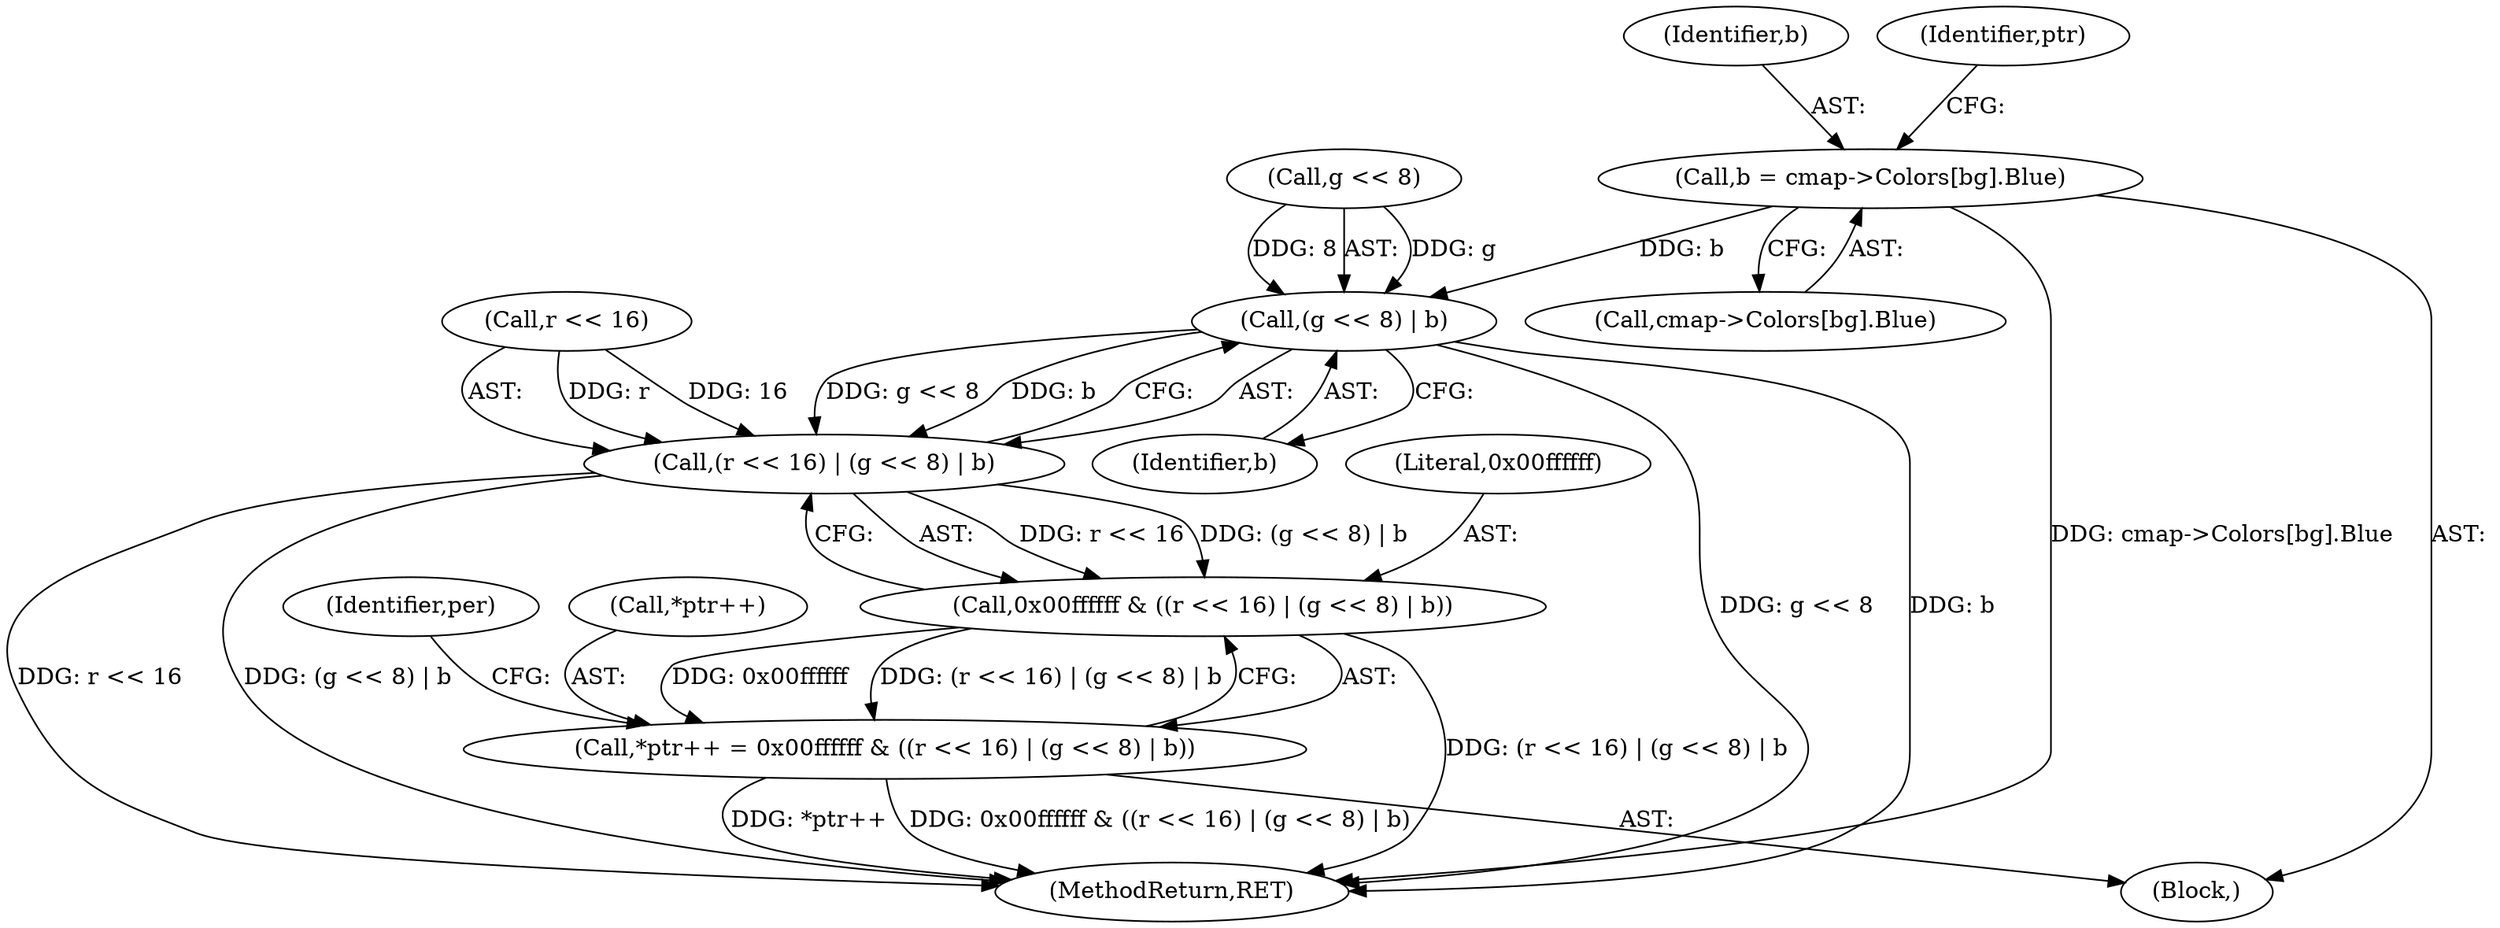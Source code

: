 digraph "0_enlightment_37a96801663b7b4cd3fbe56cc0eb8b6a17e766a8@array" {
"1000586" [label="(Call,b = cmap->Colors[bg].Blue)"];
"1000605" [label="(Call,(g << 8) | b)"];
"1000601" [label="(Call,(r << 16) | (g << 8) | b)"];
"1000599" [label="(Call,0x00ffffff & ((r << 16) | (g << 8) | b))"];
"1000595" [label="(Call,*ptr++ = 0x00ffffff & ((r << 16) | (g << 8) | b))"];
"1000586" [label="(Call,b = cmap->Colors[bg].Blue)"];
"1000609" [label="(Identifier,b)"];
"1000601" [label="(Call,(r << 16) | (g << 8) | b)"];
"1000602" [label="(Call,r << 16)"];
"1000773" [label="(MethodReturn,RET)"];
"1000587" [label="(Identifier,b)"];
"1000598" [label="(Identifier,ptr)"];
"1000599" [label="(Call,0x00ffffff & ((r << 16) | (g << 8) | b))"];
"1000596" [label="(Call,*ptr++)"];
"1000567" [label="(Block,)"];
"1000669" [label="(Identifier,per)"];
"1000588" [label="(Call,cmap->Colors[bg].Blue)"];
"1000605" [label="(Call,(g << 8) | b)"];
"1000600" [label="(Literal,0x00ffffff)"];
"1000595" [label="(Call,*ptr++ = 0x00ffffff & ((r << 16) | (g << 8) | b))"];
"1000606" [label="(Call,g << 8)"];
"1000586" -> "1000567"  [label="AST: "];
"1000586" -> "1000588"  [label="CFG: "];
"1000587" -> "1000586"  [label="AST: "];
"1000588" -> "1000586"  [label="AST: "];
"1000598" -> "1000586"  [label="CFG: "];
"1000586" -> "1000773"  [label="DDG: cmap->Colors[bg].Blue"];
"1000586" -> "1000605"  [label="DDG: b"];
"1000605" -> "1000601"  [label="AST: "];
"1000605" -> "1000609"  [label="CFG: "];
"1000606" -> "1000605"  [label="AST: "];
"1000609" -> "1000605"  [label="AST: "];
"1000601" -> "1000605"  [label="CFG: "];
"1000605" -> "1000773"  [label="DDG: b"];
"1000605" -> "1000773"  [label="DDG: g << 8"];
"1000605" -> "1000601"  [label="DDG: g << 8"];
"1000605" -> "1000601"  [label="DDG: b"];
"1000606" -> "1000605"  [label="DDG: g"];
"1000606" -> "1000605"  [label="DDG: 8"];
"1000601" -> "1000599"  [label="AST: "];
"1000602" -> "1000601"  [label="AST: "];
"1000599" -> "1000601"  [label="CFG: "];
"1000601" -> "1000773"  [label="DDG: r << 16"];
"1000601" -> "1000773"  [label="DDG: (g << 8) | b"];
"1000601" -> "1000599"  [label="DDG: r << 16"];
"1000601" -> "1000599"  [label="DDG: (g << 8) | b"];
"1000602" -> "1000601"  [label="DDG: r"];
"1000602" -> "1000601"  [label="DDG: 16"];
"1000599" -> "1000595"  [label="AST: "];
"1000600" -> "1000599"  [label="AST: "];
"1000595" -> "1000599"  [label="CFG: "];
"1000599" -> "1000773"  [label="DDG: (r << 16) | (g << 8) | b"];
"1000599" -> "1000595"  [label="DDG: 0x00ffffff"];
"1000599" -> "1000595"  [label="DDG: (r << 16) | (g << 8) | b"];
"1000595" -> "1000567"  [label="AST: "];
"1000596" -> "1000595"  [label="AST: "];
"1000669" -> "1000595"  [label="CFG: "];
"1000595" -> "1000773"  [label="DDG: 0x00ffffff & ((r << 16) | (g << 8) | b)"];
"1000595" -> "1000773"  [label="DDG: *ptr++"];
}
